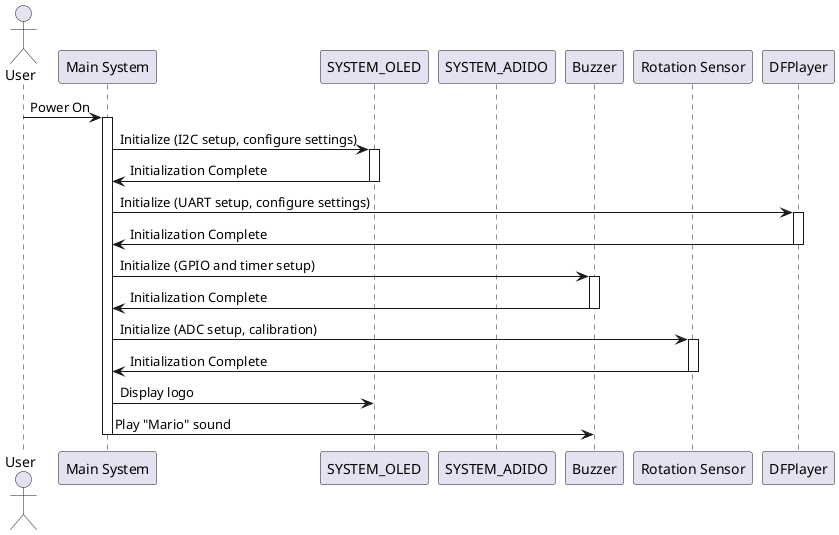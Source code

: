 @startuml
actor User
participant "Main System" as MainSystem
participant SYSTEM_OLED as OLED
participant SYSTEM_ADIDO as AUDIO
participant Buzzer
participant "Rotation Sensor" as RotationSensor

User -> MainSystem: Power On
activate MainSystem

MainSystem -> OLED: Initialize (I2C setup, configure settings)
activate OLED
OLED -> MainSystem: Initialization Complete
deactivate OLED

MainSystem -> DFPlayer: Initialize (UART setup, configure settings)
activate DFPlayer
DFPlayer -> MainSystem: Initialization Complete
deactivate DFPlayer

MainSystem -> Buzzer: Initialize (GPIO and timer setup)
activate Buzzer
Buzzer -> MainSystem: Initialization Complete
deactivate Buzzer

MainSystem -> RotationSensor: Initialize (ADC setup, calibration)
activate RotationSensor
RotationSensor -> MainSystem: Initialization Complete
deactivate RotationSensor

MainSystem -> OLED: Display logo
MainSystem -> Buzzer: Play "Mario" sound
deactivate MainSystem
@enduml
